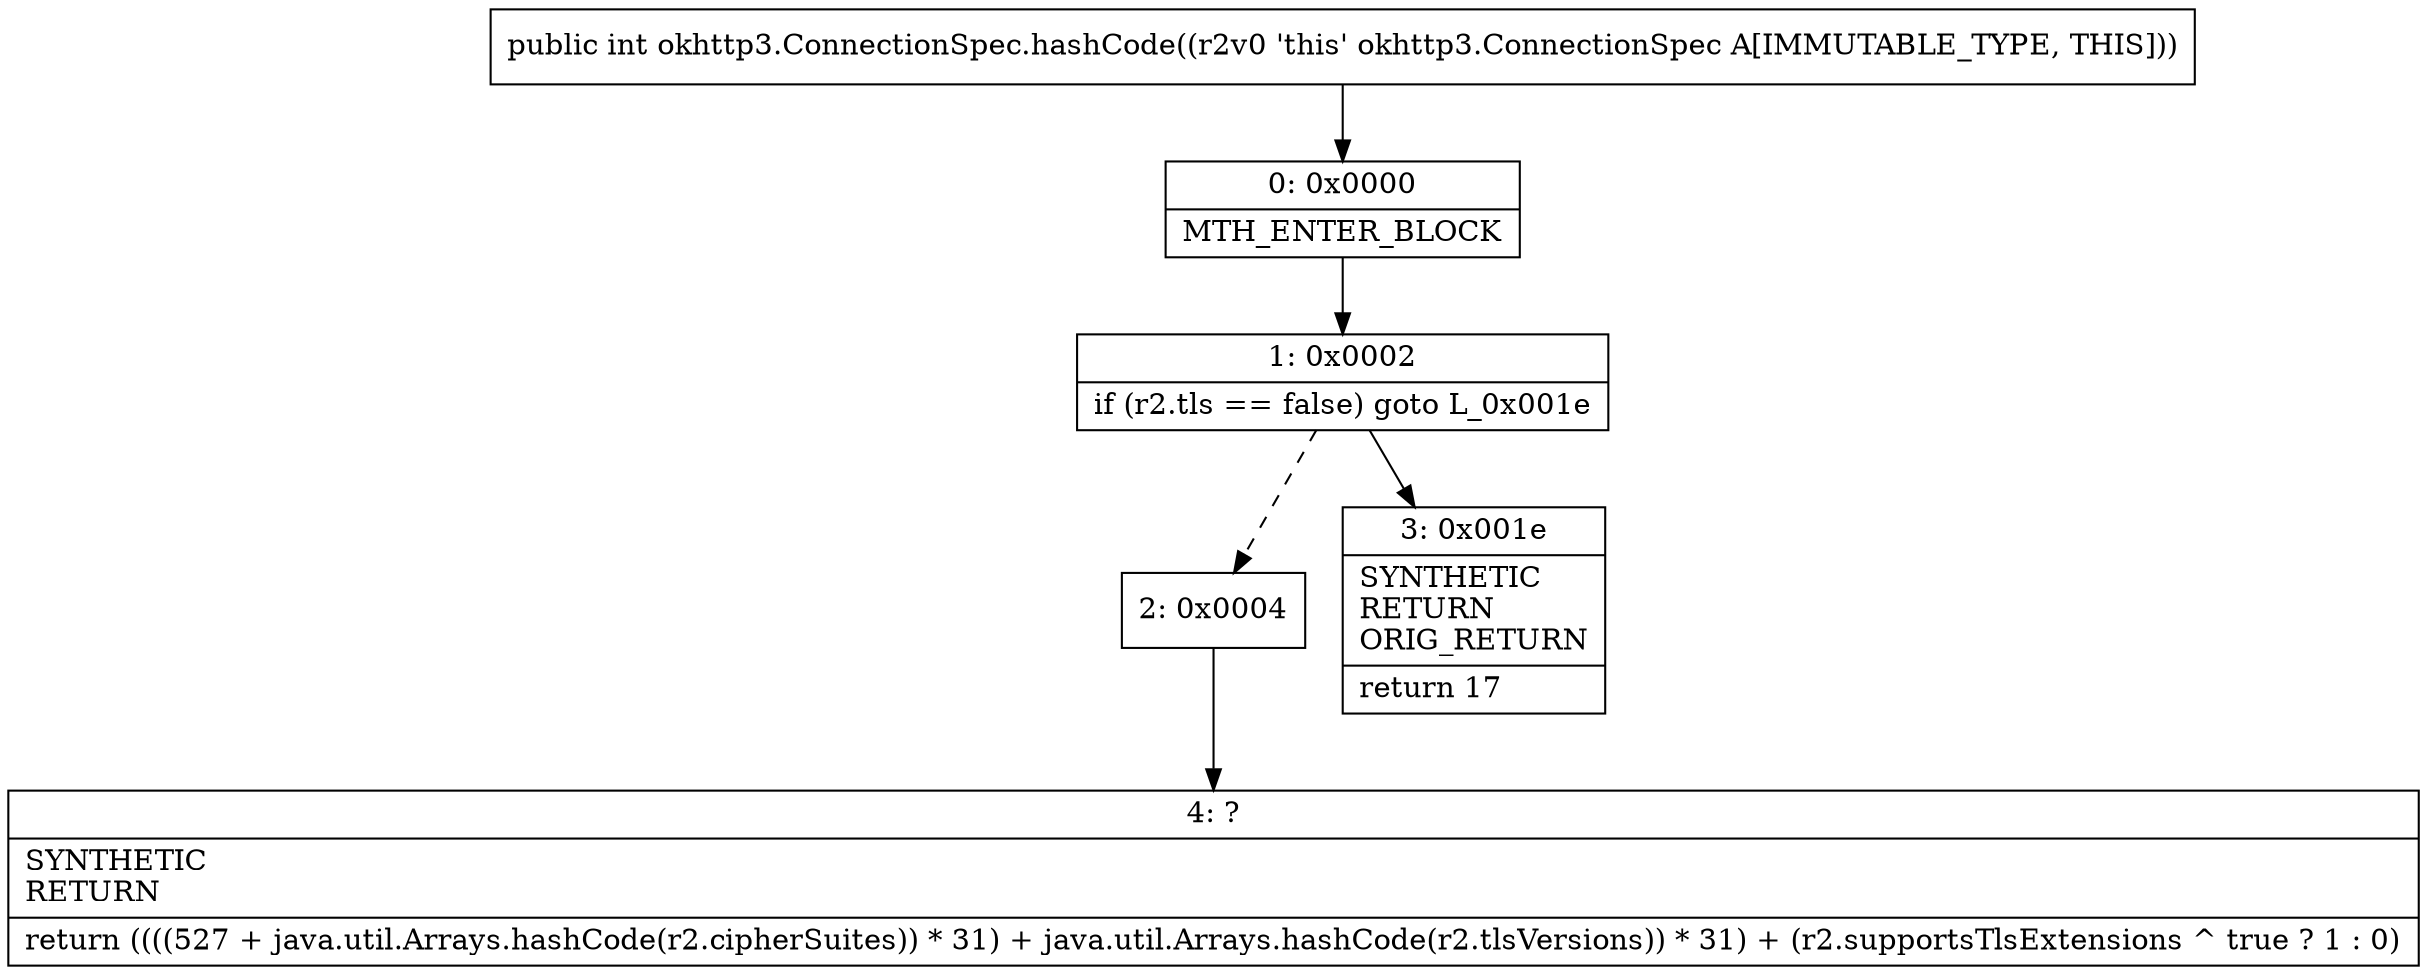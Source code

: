 digraph "CFG forokhttp3.ConnectionSpec.hashCode()I" {
Node_0 [shape=record,label="{0\:\ 0x0000|MTH_ENTER_BLOCK\l}"];
Node_1 [shape=record,label="{1\:\ 0x0002|if (r2.tls == false) goto L_0x001e\l}"];
Node_2 [shape=record,label="{2\:\ 0x0004}"];
Node_3 [shape=record,label="{3\:\ 0x001e|SYNTHETIC\lRETURN\lORIG_RETURN\l|return 17\l}"];
Node_4 [shape=record,label="{4\:\ ?|SYNTHETIC\lRETURN\l|return ((((527 + java.util.Arrays.hashCode(r2.cipherSuites)) * 31) + java.util.Arrays.hashCode(r2.tlsVersions)) * 31) + (r2.supportsTlsExtensions ^ true ? 1 : 0)\l}"];
MethodNode[shape=record,label="{public int okhttp3.ConnectionSpec.hashCode((r2v0 'this' okhttp3.ConnectionSpec A[IMMUTABLE_TYPE, THIS])) }"];
MethodNode -> Node_0;
Node_0 -> Node_1;
Node_1 -> Node_2[style=dashed];
Node_1 -> Node_3;
Node_2 -> Node_4;
}

